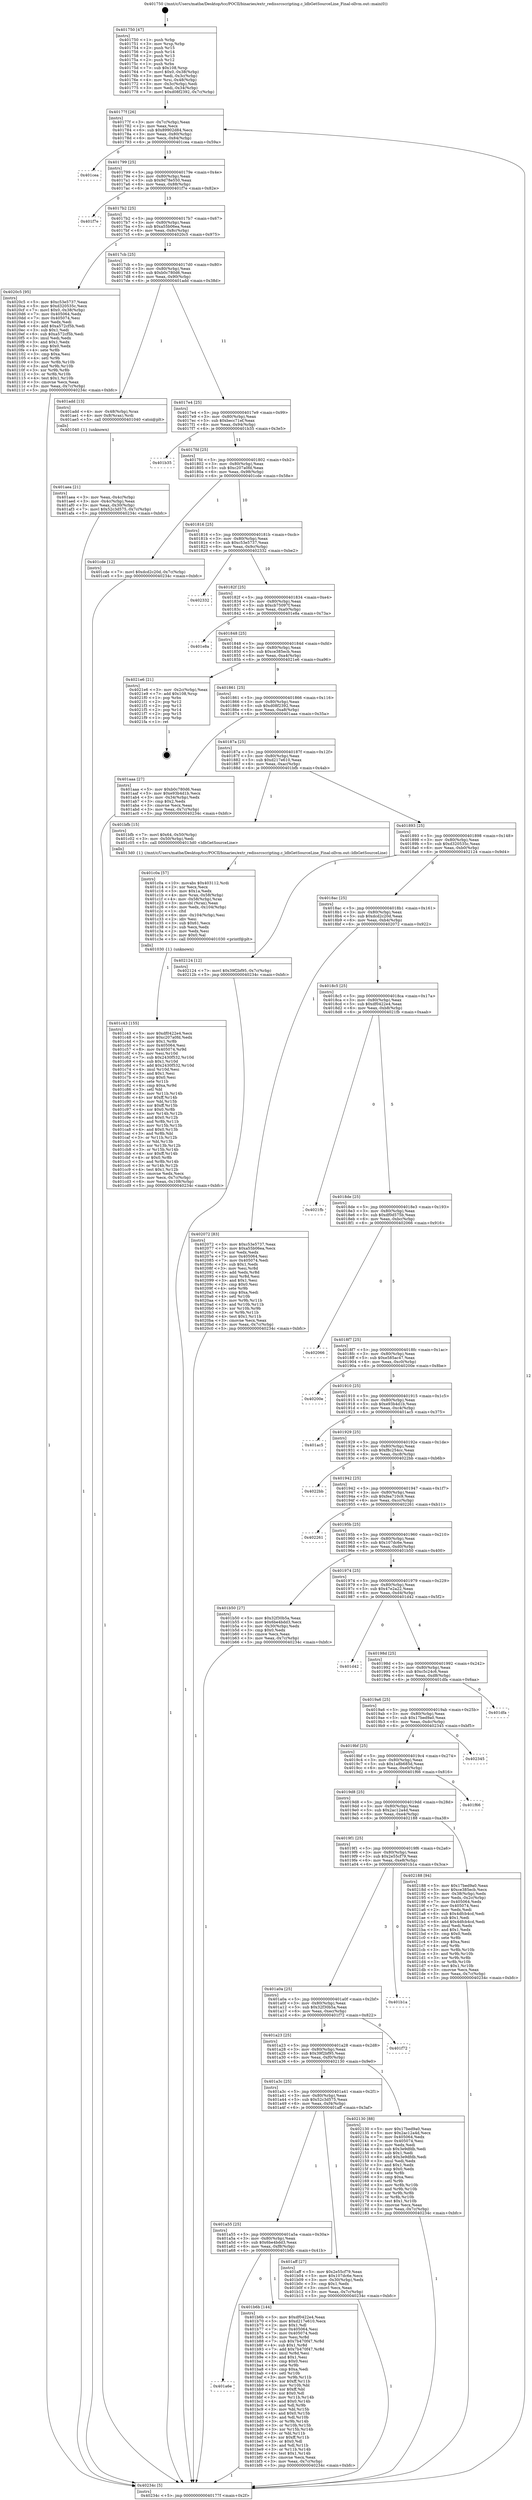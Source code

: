 digraph "0x401750" {
  label = "0x401750 (/mnt/c/Users/mathe/Desktop/tcc/POCII/binaries/extr_redissrcscripting.c_ldbGetSourceLine_Final-ollvm.out::main(0))"
  labelloc = "t"
  node[shape=record]

  Entry [label="",width=0.3,height=0.3,shape=circle,fillcolor=black,style=filled]
  "0x40177f" [label="{
     0x40177f [26]\l
     | [instrs]\l
     &nbsp;&nbsp;0x40177f \<+3\>: mov -0x7c(%rbp),%eax\l
     &nbsp;&nbsp;0x401782 \<+2\>: mov %eax,%ecx\l
     &nbsp;&nbsp;0x401784 \<+6\>: sub $0x89902d84,%ecx\l
     &nbsp;&nbsp;0x40178a \<+3\>: mov %eax,-0x80(%rbp)\l
     &nbsp;&nbsp;0x40178d \<+6\>: mov %ecx,-0x84(%rbp)\l
     &nbsp;&nbsp;0x401793 \<+6\>: je 0000000000401cea \<main+0x59a\>\l
  }"]
  "0x401cea" [label="{
     0x401cea\l
  }", style=dashed]
  "0x401799" [label="{
     0x401799 [25]\l
     | [instrs]\l
     &nbsp;&nbsp;0x401799 \<+5\>: jmp 000000000040179e \<main+0x4e\>\l
     &nbsp;&nbsp;0x40179e \<+3\>: mov -0x80(%rbp),%eax\l
     &nbsp;&nbsp;0x4017a1 \<+5\>: sub $0x9d78e550,%eax\l
     &nbsp;&nbsp;0x4017a6 \<+6\>: mov %eax,-0x88(%rbp)\l
     &nbsp;&nbsp;0x4017ac \<+6\>: je 0000000000401f7e \<main+0x82e\>\l
  }"]
  Exit [label="",width=0.3,height=0.3,shape=circle,fillcolor=black,style=filled,peripheries=2]
  "0x401f7e" [label="{
     0x401f7e\l
  }", style=dashed]
  "0x4017b2" [label="{
     0x4017b2 [25]\l
     | [instrs]\l
     &nbsp;&nbsp;0x4017b2 \<+5\>: jmp 00000000004017b7 \<main+0x67\>\l
     &nbsp;&nbsp;0x4017b7 \<+3\>: mov -0x80(%rbp),%eax\l
     &nbsp;&nbsp;0x4017ba \<+5\>: sub $0xa55b06ea,%eax\l
     &nbsp;&nbsp;0x4017bf \<+6\>: mov %eax,-0x8c(%rbp)\l
     &nbsp;&nbsp;0x4017c5 \<+6\>: je 00000000004020c5 \<main+0x975\>\l
  }"]
  "0x401c43" [label="{
     0x401c43 [155]\l
     | [instrs]\l
     &nbsp;&nbsp;0x401c43 \<+5\>: mov $0xdf0422e4,%ecx\l
     &nbsp;&nbsp;0x401c48 \<+5\>: mov $0xc207a0fd,%edx\l
     &nbsp;&nbsp;0x401c4d \<+3\>: mov $0x1,%r8b\l
     &nbsp;&nbsp;0x401c50 \<+7\>: mov 0x405064,%esi\l
     &nbsp;&nbsp;0x401c57 \<+8\>: mov 0x405074,%r9d\l
     &nbsp;&nbsp;0x401c5f \<+3\>: mov %esi,%r10d\l
     &nbsp;&nbsp;0x401c62 \<+7\>: sub $0x2430f532,%r10d\l
     &nbsp;&nbsp;0x401c69 \<+4\>: sub $0x1,%r10d\l
     &nbsp;&nbsp;0x401c6d \<+7\>: add $0x2430f532,%r10d\l
     &nbsp;&nbsp;0x401c74 \<+4\>: imul %r10d,%esi\l
     &nbsp;&nbsp;0x401c78 \<+3\>: and $0x1,%esi\l
     &nbsp;&nbsp;0x401c7b \<+3\>: cmp $0x0,%esi\l
     &nbsp;&nbsp;0x401c7e \<+4\>: sete %r11b\l
     &nbsp;&nbsp;0x401c82 \<+4\>: cmp $0xa,%r9d\l
     &nbsp;&nbsp;0x401c86 \<+3\>: setl %bl\l
     &nbsp;&nbsp;0x401c89 \<+3\>: mov %r11b,%r14b\l
     &nbsp;&nbsp;0x401c8c \<+4\>: xor $0xff,%r14b\l
     &nbsp;&nbsp;0x401c90 \<+3\>: mov %bl,%r15b\l
     &nbsp;&nbsp;0x401c93 \<+4\>: xor $0xff,%r15b\l
     &nbsp;&nbsp;0x401c97 \<+4\>: xor $0x0,%r8b\l
     &nbsp;&nbsp;0x401c9b \<+3\>: mov %r14b,%r12b\l
     &nbsp;&nbsp;0x401c9e \<+4\>: and $0x0,%r12b\l
     &nbsp;&nbsp;0x401ca2 \<+3\>: and %r8b,%r11b\l
     &nbsp;&nbsp;0x401ca5 \<+3\>: mov %r15b,%r13b\l
     &nbsp;&nbsp;0x401ca8 \<+4\>: and $0x0,%r13b\l
     &nbsp;&nbsp;0x401cac \<+3\>: and %r8b,%bl\l
     &nbsp;&nbsp;0x401caf \<+3\>: or %r11b,%r12b\l
     &nbsp;&nbsp;0x401cb2 \<+3\>: or %bl,%r13b\l
     &nbsp;&nbsp;0x401cb5 \<+3\>: xor %r13b,%r12b\l
     &nbsp;&nbsp;0x401cb8 \<+3\>: or %r15b,%r14b\l
     &nbsp;&nbsp;0x401cbb \<+4\>: xor $0xff,%r14b\l
     &nbsp;&nbsp;0x401cbf \<+4\>: or $0x0,%r8b\l
     &nbsp;&nbsp;0x401cc3 \<+3\>: and %r8b,%r14b\l
     &nbsp;&nbsp;0x401cc6 \<+3\>: or %r14b,%r12b\l
     &nbsp;&nbsp;0x401cc9 \<+4\>: test $0x1,%r12b\l
     &nbsp;&nbsp;0x401ccd \<+3\>: cmovne %edx,%ecx\l
     &nbsp;&nbsp;0x401cd0 \<+3\>: mov %ecx,-0x7c(%rbp)\l
     &nbsp;&nbsp;0x401cd3 \<+6\>: mov %eax,-0x108(%rbp)\l
     &nbsp;&nbsp;0x401cd9 \<+5\>: jmp 000000000040234c \<main+0xbfc\>\l
  }"]
  "0x4020c5" [label="{
     0x4020c5 [95]\l
     | [instrs]\l
     &nbsp;&nbsp;0x4020c5 \<+5\>: mov $0xc53e5737,%eax\l
     &nbsp;&nbsp;0x4020ca \<+5\>: mov $0xd320535c,%ecx\l
     &nbsp;&nbsp;0x4020cf \<+7\>: movl $0x0,-0x38(%rbp)\l
     &nbsp;&nbsp;0x4020d6 \<+7\>: mov 0x405064,%edx\l
     &nbsp;&nbsp;0x4020dd \<+7\>: mov 0x405074,%esi\l
     &nbsp;&nbsp;0x4020e4 \<+2\>: mov %edx,%edi\l
     &nbsp;&nbsp;0x4020e6 \<+6\>: add $0xa572cf5b,%edi\l
     &nbsp;&nbsp;0x4020ec \<+3\>: sub $0x1,%edi\l
     &nbsp;&nbsp;0x4020ef \<+6\>: sub $0xa572cf5b,%edi\l
     &nbsp;&nbsp;0x4020f5 \<+3\>: imul %edi,%edx\l
     &nbsp;&nbsp;0x4020f8 \<+3\>: and $0x1,%edx\l
     &nbsp;&nbsp;0x4020fb \<+3\>: cmp $0x0,%edx\l
     &nbsp;&nbsp;0x4020fe \<+4\>: sete %r8b\l
     &nbsp;&nbsp;0x402102 \<+3\>: cmp $0xa,%esi\l
     &nbsp;&nbsp;0x402105 \<+4\>: setl %r9b\l
     &nbsp;&nbsp;0x402109 \<+3\>: mov %r8b,%r10b\l
     &nbsp;&nbsp;0x40210c \<+3\>: and %r9b,%r10b\l
     &nbsp;&nbsp;0x40210f \<+3\>: xor %r9b,%r8b\l
     &nbsp;&nbsp;0x402112 \<+3\>: or %r8b,%r10b\l
     &nbsp;&nbsp;0x402115 \<+4\>: test $0x1,%r10b\l
     &nbsp;&nbsp;0x402119 \<+3\>: cmovne %ecx,%eax\l
     &nbsp;&nbsp;0x40211c \<+3\>: mov %eax,-0x7c(%rbp)\l
     &nbsp;&nbsp;0x40211f \<+5\>: jmp 000000000040234c \<main+0xbfc\>\l
  }"]
  "0x4017cb" [label="{
     0x4017cb [25]\l
     | [instrs]\l
     &nbsp;&nbsp;0x4017cb \<+5\>: jmp 00000000004017d0 \<main+0x80\>\l
     &nbsp;&nbsp;0x4017d0 \<+3\>: mov -0x80(%rbp),%eax\l
     &nbsp;&nbsp;0x4017d3 \<+5\>: sub $0xb0c780d6,%eax\l
     &nbsp;&nbsp;0x4017d8 \<+6\>: mov %eax,-0x90(%rbp)\l
     &nbsp;&nbsp;0x4017de \<+6\>: je 0000000000401add \<main+0x38d\>\l
  }"]
  "0x401c0a" [label="{
     0x401c0a [57]\l
     | [instrs]\l
     &nbsp;&nbsp;0x401c0a \<+10\>: movabs $0x403112,%rdi\l
     &nbsp;&nbsp;0x401c14 \<+2\>: xor %ecx,%ecx\l
     &nbsp;&nbsp;0x401c16 \<+5\>: mov $0x1a,%edx\l
     &nbsp;&nbsp;0x401c1b \<+4\>: mov %rax,-0x58(%rbp)\l
     &nbsp;&nbsp;0x401c1f \<+4\>: mov -0x58(%rbp),%rax\l
     &nbsp;&nbsp;0x401c23 \<+3\>: movsbl (%rax),%eax\l
     &nbsp;&nbsp;0x401c26 \<+6\>: mov %edx,-0x104(%rbp)\l
     &nbsp;&nbsp;0x401c2c \<+1\>: cltd\l
     &nbsp;&nbsp;0x401c2d \<+6\>: mov -0x104(%rbp),%esi\l
     &nbsp;&nbsp;0x401c33 \<+2\>: idiv %esi\l
     &nbsp;&nbsp;0x401c35 \<+3\>: sub $0x61,%ecx\l
     &nbsp;&nbsp;0x401c38 \<+2\>: sub %ecx,%edx\l
     &nbsp;&nbsp;0x401c3a \<+2\>: mov %edx,%esi\l
     &nbsp;&nbsp;0x401c3c \<+2\>: mov $0x0,%al\l
     &nbsp;&nbsp;0x401c3e \<+5\>: call 0000000000401030 \<printf@plt\>\l
     | [calls]\l
     &nbsp;&nbsp;0x401030 \{1\} (unknown)\l
  }"]
  "0x401add" [label="{
     0x401add [13]\l
     | [instrs]\l
     &nbsp;&nbsp;0x401add \<+4\>: mov -0x48(%rbp),%rax\l
     &nbsp;&nbsp;0x401ae1 \<+4\>: mov 0x8(%rax),%rdi\l
     &nbsp;&nbsp;0x401ae5 \<+5\>: call 0000000000401040 \<atoi@plt\>\l
     | [calls]\l
     &nbsp;&nbsp;0x401040 \{1\} (unknown)\l
  }"]
  "0x4017e4" [label="{
     0x4017e4 [25]\l
     | [instrs]\l
     &nbsp;&nbsp;0x4017e4 \<+5\>: jmp 00000000004017e9 \<main+0x99\>\l
     &nbsp;&nbsp;0x4017e9 \<+3\>: mov -0x80(%rbp),%eax\l
     &nbsp;&nbsp;0x4017ec \<+5\>: sub $0xbecc71ef,%eax\l
     &nbsp;&nbsp;0x4017f1 \<+6\>: mov %eax,-0x94(%rbp)\l
     &nbsp;&nbsp;0x4017f7 \<+6\>: je 0000000000401b35 \<main+0x3e5\>\l
  }"]
  "0x401a6e" [label="{
     0x401a6e\l
  }", style=dashed]
  "0x401b35" [label="{
     0x401b35\l
  }", style=dashed]
  "0x4017fd" [label="{
     0x4017fd [25]\l
     | [instrs]\l
     &nbsp;&nbsp;0x4017fd \<+5\>: jmp 0000000000401802 \<main+0xb2\>\l
     &nbsp;&nbsp;0x401802 \<+3\>: mov -0x80(%rbp),%eax\l
     &nbsp;&nbsp;0x401805 \<+5\>: sub $0xc207a0fd,%eax\l
     &nbsp;&nbsp;0x40180a \<+6\>: mov %eax,-0x98(%rbp)\l
     &nbsp;&nbsp;0x401810 \<+6\>: je 0000000000401cde \<main+0x58e\>\l
  }"]
  "0x401b6b" [label="{
     0x401b6b [144]\l
     | [instrs]\l
     &nbsp;&nbsp;0x401b6b \<+5\>: mov $0xdf0422e4,%eax\l
     &nbsp;&nbsp;0x401b70 \<+5\>: mov $0xd217e610,%ecx\l
     &nbsp;&nbsp;0x401b75 \<+2\>: mov $0x1,%dl\l
     &nbsp;&nbsp;0x401b77 \<+7\>: mov 0x405064,%esi\l
     &nbsp;&nbsp;0x401b7e \<+7\>: mov 0x405074,%edi\l
     &nbsp;&nbsp;0x401b85 \<+3\>: mov %esi,%r8d\l
     &nbsp;&nbsp;0x401b88 \<+7\>: sub $0x7b470f47,%r8d\l
     &nbsp;&nbsp;0x401b8f \<+4\>: sub $0x1,%r8d\l
     &nbsp;&nbsp;0x401b93 \<+7\>: add $0x7b470f47,%r8d\l
     &nbsp;&nbsp;0x401b9a \<+4\>: imul %r8d,%esi\l
     &nbsp;&nbsp;0x401b9e \<+3\>: and $0x1,%esi\l
     &nbsp;&nbsp;0x401ba1 \<+3\>: cmp $0x0,%esi\l
     &nbsp;&nbsp;0x401ba4 \<+4\>: sete %r9b\l
     &nbsp;&nbsp;0x401ba8 \<+3\>: cmp $0xa,%edi\l
     &nbsp;&nbsp;0x401bab \<+4\>: setl %r10b\l
     &nbsp;&nbsp;0x401baf \<+3\>: mov %r9b,%r11b\l
     &nbsp;&nbsp;0x401bb2 \<+4\>: xor $0xff,%r11b\l
     &nbsp;&nbsp;0x401bb6 \<+3\>: mov %r10b,%bl\l
     &nbsp;&nbsp;0x401bb9 \<+3\>: xor $0xff,%bl\l
     &nbsp;&nbsp;0x401bbc \<+3\>: xor $0x0,%dl\l
     &nbsp;&nbsp;0x401bbf \<+3\>: mov %r11b,%r14b\l
     &nbsp;&nbsp;0x401bc2 \<+4\>: and $0x0,%r14b\l
     &nbsp;&nbsp;0x401bc6 \<+3\>: and %dl,%r9b\l
     &nbsp;&nbsp;0x401bc9 \<+3\>: mov %bl,%r15b\l
     &nbsp;&nbsp;0x401bcc \<+4\>: and $0x0,%r15b\l
     &nbsp;&nbsp;0x401bd0 \<+3\>: and %dl,%r10b\l
     &nbsp;&nbsp;0x401bd3 \<+3\>: or %r9b,%r14b\l
     &nbsp;&nbsp;0x401bd6 \<+3\>: or %r10b,%r15b\l
     &nbsp;&nbsp;0x401bd9 \<+3\>: xor %r15b,%r14b\l
     &nbsp;&nbsp;0x401bdc \<+3\>: or %bl,%r11b\l
     &nbsp;&nbsp;0x401bdf \<+4\>: xor $0xff,%r11b\l
     &nbsp;&nbsp;0x401be3 \<+3\>: or $0x0,%dl\l
     &nbsp;&nbsp;0x401be6 \<+3\>: and %dl,%r11b\l
     &nbsp;&nbsp;0x401be9 \<+3\>: or %r11b,%r14b\l
     &nbsp;&nbsp;0x401bec \<+4\>: test $0x1,%r14b\l
     &nbsp;&nbsp;0x401bf0 \<+3\>: cmovne %ecx,%eax\l
     &nbsp;&nbsp;0x401bf3 \<+3\>: mov %eax,-0x7c(%rbp)\l
     &nbsp;&nbsp;0x401bf6 \<+5\>: jmp 000000000040234c \<main+0xbfc\>\l
  }"]
  "0x401cde" [label="{
     0x401cde [12]\l
     | [instrs]\l
     &nbsp;&nbsp;0x401cde \<+7\>: movl $0xdcd2c20d,-0x7c(%rbp)\l
     &nbsp;&nbsp;0x401ce5 \<+5\>: jmp 000000000040234c \<main+0xbfc\>\l
  }"]
  "0x401816" [label="{
     0x401816 [25]\l
     | [instrs]\l
     &nbsp;&nbsp;0x401816 \<+5\>: jmp 000000000040181b \<main+0xcb\>\l
     &nbsp;&nbsp;0x40181b \<+3\>: mov -0x80(%rbp),%eax\l
     &nbsp;&nbsp;0x40181e \<+5\>: sub $0xc53e5737,%eax\l
     &nbsp;&nbsp;0x401823 \<+6\>: mov %eax,-0x9c(%rbp)\l
     &nbsp;&nbsp;0x401829 \<+6\>: je 0000000000402332 \<main+0xbe2\>\l
  }"]
  "0x401a55" [label="{
     0x401a55 [25]\l
     | [instrs]\l
     &nbsp;&nbsp;0x401a55 \<+5\>: jmp 0000000000401a5a \<main+0x30a\>\l
     &nbsp;&nbsp;0x401a5a \<+3\>: mov -0x80(%rbp),%eax\l
     &nbsp;&nbsp;0x401a5d \<+5\>: sub $0x6be4bdd3,%eax\l
     &nbsp;&nbsp;0x401a62 \<+6\>: mov %eax,-0xf8(%rbp)\l
     &nbsp;&nbsp;0x401a68 \<+6\>: je 0000000000401b6b \<main+0x41b\>\l
  }"]
  "0x402332" [label="{
     0x402332\l
  }", style=dashed]
  "0x40182f" [label="{
     0x40182f [25]\l
     | [instrs]\l
     &nbsp;&nbsp;0x40182f \<+5\>: jmp 0000000000401834 \<main+0xe4\>\l
     &nbsp;&nbsp;0x401834 \<+3\>: mov -0x80(%rbp),%eax\l
     &nbsp;&nbsp;0x401837 \<+5\>: sub $0xcb75097f,%eax\l
     &nbsp;&nbsp;0x40183c \<+6\>: mov %eax,-0xa0(%rbp)\l
     &nbsp;&nbsp;0x401842 \<+6\>: je 0000000000401e8a \<main+0x73a\>\l
  }"]
  "0x401aff" [label="{
     0x401aff [27]\l
     | [instrs]\l
     &nbsp;&nbsp;0x401aff \<+5\>: mov $0x2e55cf79,%eax\l
     &nbsp;&nbsp;0x401b04 \<+5\>: mov $0x107dc6e,%ecx\l
     &nbsp;&nbsp;0x401b09 \<+3\>: mov -0x30(%rbp),%edx\l
     &nbsp;&nbsp;0x401b0c \<+3\>: cmp $0x1,%edx\l
     &nbsp;&nbsp;0x401b0f \<+3\>: cmovl %ecx,%eax\l
     &nbsp;&nbsp;0x401b12 \<+3\>: mov %eax,-0x7c(%rbp)\l
     &nbsp;&nbsp;0x401b15 \<+5\>: jmp 000000000040234c \<main+0xbfc\>\l
  }"]
  "0x401e8a" [label="{
     0x401e8a\l
  }", style=dashed]
  "0x401848" [label="{
     0x401848 [25]\l
     | [instrs]\l
     &nbsp;&nbsp;0x401848 \<+5\>: jmp 000000000040184d \<main+0xfd\>\l
     &nbsp;&nbsp;0x40184d \<+3\>: mov -0x80(%rbp),%eax\l
     &nbsp;&nbsp;0x401850 \<+5\>: sub $0xce385ecb,%eax\l
     &nbsp;&nbsp;0x401855 \<+6\>: mov %eax,-0xa4(%rbp)\l
     &nbsp;&nbsp;0x40185b \<+6\>: je 00000000004021e6 \<main+0xa96\>\l
  }"]
  "0x401a3c" [label="{
     0x401a3c [25]\l
     | [instrs]\l
     &nbsp;&nbsp;0x401a3c \<+5\>: jmp 0000000000401a41 \<main+0x2f1\>\l
     &nbsp;&nbsp;0x401a41 \<+3\>: mov -0x80(%rbp),%eax\l
     &nbsp;&nbsp;0x401a44 \<+5\>: sub $0x52c3d575,%eax\l
     &nbsp;&nbsp;0x401a49 \<+6\>: mov %eax,-0xf4(%rbp)\l
     &nbsp;&nbsp;0x401a4f \<+6\>: je 0000000000401aff \<main+0x3af\>\l
  }"]
  "0x4021e6" [label="{
     0x4021e6 [21]\l
     | [instrs]\l
     &nbsp;&nbsp;0x4021e6 \<+3\>: mov -0x2c(%rbp),%eax\l
     &nbsp;&nbsp;0x4021e9 \<+7\>: add $0x108,%rsp\l
     &nbsp;&nbsp;0x4021f0 \<+1\>: pop %rbx\l
     &nbsp;&nbsp;0x4021f1 \<+2\>: pop %r12\l
     &nbsp;&nbsp;0x4021f3 \<+2\>: pop %r13\l
     &nbsp;&nbsp;0x4021f5 \<+2\>: pop %r14\l
     &nbsp;&nbsp;0x4021f7 \<+2\>: pop %r15\l
     &nbsp;&nbsp;0x4021f9 \<+1\>: pop %rbp\l
     &nbsp;&nbsp;0x4021fa \<+1\>: ret\l
  }"]
  "0x401861" [label="{
     0x401861 [25]\l
     | [instrs]\l
     &nbsp;&nbsp;0x401861 \<+5\>: jmp 0000000000401866 \<main+0x116\>\l
     &nbsp;&nbsp;0x401866 \<+3\>: mov -0x80(%rbp),%eax\l
     &nbsp;&nbsp;0x401869 \<+5\>: sub $0xd08f2392,%eax\l
     &nbsp;&nbsp;0x40186e \<+6\>: mov %eax,-0xa8(%rbp)\l
     &nbsp;&nbsp;0x401874 \<+6\>: je 0000000000401aaa \<main+0x35a\>\l
  }"]
  "0x402130" [label="{
     0x402130 [88]\l
     | [instrs]\l
     &nbsp;&nbsp;0x402130 \<+5\>: mov $0x17bed9a0,%eax\l
     &nbsp;&nbsp;0x402135 \<+5\>: mov $0x2ac12a4d,%ecx\l
     &nbsp;&nbsp;0x40213a \<+7\>: mov 0x405064,%edx\l
     &nbsp;&nbsp;0x402141 \<+7\>: mov 0x405074,%esi\l
     &nbsp;&nbsp;0x402148 \<+2\>: mov %edx,%edi\l
     &nbsp;&nbsp;0x40214a \<+6\>: sub $0x3e9dfdb,%edi\l
     &nbsp;&nbsp;0x402150 \<+3\>: sub $0x1,%edi\l
     &nbsp;&nbsp;0x402153 \<+6\>: add $0x3e9dfdb,%edi\l
     &nbsp;&nbsp;0x402159 \<+3\>: imul %edi,%edx\l
     &nbsp;&nbsp;0x40215c \<+3\>: and $0x1,%edx\l
     &nbsp;&nbsp;0x40215f \<+3\>: cmp $0x0,%edx\l
     &nbsp;&nbsp;0x402162 \<+4\>: sete %r8b\l
     &nbsp;&nbsp;0x402166 \<+3\>: cmp $0xa,%esi\l
     &nbsp;&nbsp;0x402169 \<+4\>: setl %r9b\l
     &nbsp;&nbsp;0x40216d \<+3\>: mov %r8b,%r10b\l
     &nbsp;&nbsp;0x402170 \<+3\>: and %r9b,%r10b\l
     &nbsp;&nbsp;0x402173 \<+3\>: xor %r9b,%r8b\l
     &nbsp;&nbsp;0x402176 \<+3\>: or %r8b,%r10b\l
     &nbsp;&nbsp;0x402179 \<+4\>: test $0x1,%r10b\l
     &nbsp;&nbsp;0x40217d \<+3\>: cmovne %ecx,%eax\l
     &nbsp;&nbsp;0x402180 \<+3\>: mov %eax,-0x7c(%rbp)\l
     &nbsp;&nbsp;0x402183 \<+5\>: jmp 000000000040234c \<main+0xbfc\>\l
  }"]
  "0x401aaa" [label="{
     0x401aaa [27]\l
     | [instrs]\l
     &nbsp;&nbsp;0x401aaa \<+5\>: mov $0xb0c780d6,%eax\l
     &nbsp;&nbsp;0x401aaf \<+5\>: mov $0xe93b4d1b,%ecx\l
     &nbsp;&nbsp;0x401ab4 \<+3\>: mov -0x34(%rbp),%edx\l
     &nbsp;&nbsp;0x401ab7 \<+3\>: cmp $0x2,%edx\l
     &nbsp;&nbsp;0x401aba \<+3\>: cmovne %ecx,%eax\l
     &nbsp;&nbsp;0x401abd \<+3\>: mov %eax,-0x7c(%rbp)\l
     &nbsp;&nbsp;0x401ac0 \<+5\>: jmp 000000000040234c \<main+0xbfc\>\l
  }"]
  "0x40187a" [label="{
     0x40187a [25]\l
     | [instrs]\l
     &nbsp;&nbsp;0x40187a \<+5\>: jmp 000000000040187f \<main+0x12f\>\l
     &nbsp;&nbsp;0x40187f \<+3\>: mov -0x80(%rbp),%eax\l
     &nbsp;&nbsp;0x401882 \<+5\>: sub $0xd217e610,%eax\l
     &nbsp;&nbsp;0x401887 \<+6\>: mov %eax,-0xac(%rbp)\l
     &nbsp;&nbsp;0x40188d \<+6\>: je 0000000000401bfb \<main+0x4ab\>\l
  }"]
  "0x40234c" [label="{
     0x40234c [5]\l
     | [instrs]\l
     &nbsp;&nbsp;0x40234c \<+5\>: jmp 000000000040177f \<main+0x2f\>\l
  }"]
  "0x401750" [label="{
     0x401750 [47]\l
     | [instrs]\l
     &nbsp;&nbsp;0x401750 \<+1\>: push %rbp\l
     &nbsp;&nbsp;0x401751 \<+3\>: mov %rsp,%rbp\l
     &nbsp;&nbsp;0x401754 \<+2\>: push %r15\l
     &nbsp;&nbsp;0x401756 \<+2\>: push %r14\l
     &nbsp;&nbsp;0x401758 \<+2\>: push %r13\l
     &nbsp;&nbsp;0x40175a \<+2\>: push %r12\l
     &nbsp;&nbsp;0x40175c \<+1\>: push %rbx\l
     &nbsp;&nbsp;0x40175d \<+7\>: sub $0x108,%rsp\l
     &nbsp;&nbsp;0x401764 \<+7\>: movl $0x0,-0x38(%rbp)\l
     &nbsp;&nbsp;0x40176b \<+3\>: mov %edi,-0x3c(%rbp)\l
     &nbsp;&nbsp;0x40176e \<+4\>: mov %rsi,-0x48(%rbp)\l
     &nbsp;&nbsp;0x401772 \<+3\>: mov -0x3c(%rbp),%edi\l
     &nbsp;&nbsp;0x401775 \<+3\>: mov %edi,-0x34(%rbp)\l
     &nbsp;&nbsp;0x401778 \<+7\>: movl $0xd08f2392,-0x7c(%rbp)\l
  }"]
  "0x401aea" [label="{
     0x401aea [21]\l
     | [instrs]\l
     &nbsp;&nbsp;0x401aea \<+3\>: mov %eax,-0x4c(%rbp)\l
     &nbsp;&nbsp;0x401aed \<+3\>: mov -0x4c(%rbp),%eax\l
     &nbsp;&nbsp;0x401af0 \<+3\>: mov %eax,-0x30(%rbp)\l
     &nbsp;&nbsp;0x401af3 \<+7\>: movl $0x52c3d575,-0x7c(%rbp)\l
     &nbsp;&nbsp;0x401afa \<+5\>: jmp 000000000040234c \<main+0xbfc\>\l
  }"]
  "0x401a23" [label="{
     0x401a23 [25]\l
     | [instrs]\l
     &nbsp;&nbsp;0x401a23 \<+5\>: jmp 0000000000401a28 \<main+0x2d8\>\l
     &nbsp;&nbsp;0x401a28 \<+3\>: mov -0x80(%rbp),%eax\l
     &nbsp;&nbsp;0x401a2b \<+5\>: sub $0x39f2bf95,%eax\l
     &nbsp;&nbsp;0x401a30 \<+6\>: mov %eax,-0xf0(%rbp)\l
     &nbsp;&nbsp;0x401a36 \<+6\>: je 0000000000402130 \<main+0x9e0\>\l
  }"]
  "0x401bfb" [label="{
     0x401bfb [15]\l
     | [instrs]\l
     &nbsp;&nbsp;0x401bfb \<+7\>: movl $0x64,-0x50(%rbp)\l
     &nbsp;&nbsp;0x401c02 \<+3\>: mov -0x50(%rbp),%edi\l
     &nbsp;&nbsp;0x401c05 \<+5\>: call 00000000004013d0 \<ldbGetSourceLine\>\l
     | [calls]\l
     &nbsp;&nbsp;0x4013d0 \{1\} (/mnt/c/Users/mathe/Desktop/tcc/POCII/binaries/extr_redissrcscripting.c_ldbGetSourceLine_Final-ollvm.out::ldbGetSourceLine)\l
  }"]
  "0x401893" [label="{
     0x401893 [25]\l
     | [instrs]\l
     &nbsp;&nbsp;0x401893 \<+5\>: jmp 0000000000401898 \<main+0x148\>\l
     &nbsp;&nbsp;0x401898 \<+3\>: mov -0x80(%rbp),%eax\l
     &nbsp;&nbsp;0x40189b \<+5\>: sub $0xd320535c,%eax\l
     &nbsp;&nbsp;0x4018a0 \<+6\>: mov %eax,-0xb0(%rbp)\l
     &nbsp;&nbsp;0x4018a6 \<+6\>: je 0000000000402124 \<main+0x9d4\>\l
  }"]
  "0x401f72" [label="{
     0x401f72\l
  }", style=dashed]
  "0x402124" [label="{
     0x402124 [12]\l
     | [instrs]\l
     &nbsp;&nbsp;0x402124 \<+7\>: movl $0x39f2bf95,-0x7c(%rbp)\l
     &nbsp;&nbsp;0x40212b \<+5\>: jmp 000000000040234c \<main+0xbfc\>\l
  }"]
  "0x4018ac" [label="{
     0x4018ac [25]\l
     | [instrs]\l
     &nbsp;&nbsp;0x4018ac \<+5\>: jmp 00000000004018b1 \<main+0x161\>\l
     &nbsp;&nbsp;0x4018b1 \<+3\>: mov -0x80(%rbp),%eax\l
     &nbsp;&nbsp;0x4018b4 \<+5\>: sub $0xdcd2c20d,%eax\l
     &nbsp;&nbsp;0x4018b9 \<+6\>: mov %eax,-0xb4(%rbp)\l
     &nbsp;&nbsp;0x4018bf \<+6\>: je 0000000000402072 \<main+0x922\>\l
  }"]
  "0x401a0a" [label="{
     0x401a0a [25]\l
     | [instrs]\l
     &nbsp;&nbsp;0x401a0a \<+5\>: jmp 0000000000401a0f \<main+0x2bf\>\l
     &nbsp;&nbsp;0x401a0f \<+3\>: mov -0x80(%rbp),%eax\l
     &nbsp;&nbsp;0x401a12 \<+5\>: sub $0x32f30b5a,%eax\l
     &nbsp;&nbsp;0x401a17 \<+6\>: mov %eax,-0xec(%rbp)\l
     &nbsp;&nbsp;0x401a1d \<+6\>: je 0000000000401f72 \<main+0x822\>\l
  }"]
  "0x402072" [label="{
     0x402072 [83]\l
     | [instrs]\l
     &nbsp;&nbsp;0x402072 \<+5\>: mov $0xc53e5737,%eax\l
     &nbsp;&nbsp;0x402077 \<+5\>: mov $0xa55b06ea,%ecx\l
     &nbsp;&nbsp;0x40207c \<+2\>: xor %edx,%edx\l
     &nbsp;&nbsp;0x40207e \<+7\>: mov 0x405064,%esi\l
     &nbsp;&nbsp;0x402085 \<+7\>: mov 0x405074,%edi\l
     &nbsp;&nbsp;0x40208c \<+3\>: sub $0x1,%edx\l
     &nbsp;&nbsp;0x40208f \<+3\>: mov %esi,%r8d\l
     &nbsp;&nbsp;0x402092 \<+3\>: add %edx,%r8d\l
     &nbsp;&nbsp;0x402095 \<+4\>: imul %r8d,%esi\l
     &nbsp;&nbsp;0x402099 \<+3\>: and $0x1,%esi\l
     &nbsp;&nbsp;0x40209c \<+3\>: cmp $0x0,%esi\l
     &nbsp;&nbsp;0x40209f \<+4\>: sete %r9b\l
     &nbsp;&nbsp;0x4020a3 \<+3\>: cmp $0xa,%edi\l
     &nbsp;&nbsp;0x4020a6 \<+4\>: setl %r10b\l
     &nbsp;&nbsp;0x4020aa \<+3\>: mov %r9b,%r11b\l
     &nbsp;&nbsp;0x4020ad \<+3\>: and %r10b,%r11b\l
     &nbsp;&nbsp;0x4020b0 \<+3\>: xor %r10b,%r9b\l
     &nbsp;&nbsp;0x4020b3 \<+3\>: or %r9b,%r11b\l
     &nbsp;&nbsp;0x4020b6 \<+4\>: test $0x1,%r11b\l
     &nbsp;&nbsp;0x4020ba \<+3\>: cmovne %ecx,%eax\l
     &nbsp;&nbsp;0x4020bd \<+3\>: mov %eax,-0x7c(%rbp)\l
     &nbsp;&nbsp;0x4020c0 \<+5\>: jmp 000000000040234c \<main+0xbfc\>\l
  }"]
  "0x4018c5" [label="{
     0x4018c5 [25]\l
     | [instrs]\l
     &nbsp;&nbsp;0x4018c5 \<+5\>: jmp 00000000004018ca \<main+0x17a\>\l
     &nbsp;&nbsp;0x4018ca \<+3\>: mov -0x80(%rbp),%eax\l
     &nbsp;&nbsp;0x4018cd \<+5\>: sub $0xdf0422e4,%eax\l
     &nbsp;&nbsp;0x4018d2 \<+6\>: mov %eax,-0xb8(%rbp)\l
     &nbsp;&nbsp;0x4018d8 \<+6\>: je 00000000004021fb \<main+0xaab\>\l
  }"]
  "0x401b1a" [label="{
     0x401b1a\l
  }", style=dashed]
  "0x4021fb" [label="{
     0x4021fb\l
  }", style=dashed]
  "0x4018de" [label="{
     0x4018de [25]\l
     | [instrs]\l
     &nbsp;&nbsp;0x4018de \<+5\>: jmp 00000000004018e3 \<main+0x193\>\l
     &nbsp;&nbsp;0x4018e3 \<+3\>: mov -0x80(%rbp),%eax\l
     &nbsp;&nbsp;0x4018e6 \<+5\>: sub $0xdf0d575b,%eax\l
     &nbsp;&nbsp;0x4018eb \<+6\>: mov %eax,-0xbc(%rbp)\l
     &nbsp;&nbsp;0x4018f1 \<+6\>: je 0000000000402066 \<main+0x916\>\l
  }"]
  "0x4019f1" [label="{
     0x4019f1 [25]\l
     | [instrs]\l
     &nbsp;&nbsp;0x4019f1 \<+5\>: jmp 00000000004019f6 \<main+0x2a6\>\l
     &nbsp;&nbsp;0x4019f6 \<+3\>: mov -0x80(%rbp),%eax\l
     &nbsp;&nbsp;0x4019f9 \<+5\>: sub $0x2e55cf79,%eax\l
     &nbsp;&nbsp;0x4019fe \<+6\>: mov %eax,-0xe8(%rbp)\l
     &nbsp;&nbsp;0x401a04 \<+6\>: je 0000000000401b1a \<main+0x3ca\>\l
  }"]
  "0x402066" [label="{
     0x402066\l
  }", style=dashed]
  "0x4018f7" [label="{
     0x4018f7 [25]\l
     | [instrs]\l
     &nbsp;&nbsp;0x4018f7 \<+5\>: jmp 00000000004018fc \<main+0x1ac\>\l
     &nbsp;&nbsp;0x4018fc \<+3\>: mov -0x80(%rbp),%eax\l
     &nbsp;&nbsp;0x4018ff \<+5\>: sub $0xe585ac47,%eax\l
     &nbsp;&nbsp;0x401904 \<+6\>: mov %eax,-0xc0(%rbp)\l
     &nbsp;&nbsp;0x40190a \<+6\>: je 000000000040200e \<main+0x8be\>\l
  }"]
  "0x402188" [label="{
     0x402188 [94]\l
     | [instrs]\l
     &nbsp;&nbsp;0x402188 \<+5\>: mov $0x17bed9a0,%eax\l
     &nbsp;&nbsp;0x40218d \<+5\>: mov $0xce385ecb,%ecx\l
     &nbsp;&nbsp;0x402192 \<+3\>: mov -0x38(%rbp),%edx\l
     &nbsp;&nbsp;0x402195 \<+3\>: mov %edx,-0x2c(%rbp)\l
     &nbsp;&nbsp;0x402198 \<+7\>: mov 0x405064,%edx\l
     &nbsp;&nbsp;0x40219f \<+7\>: mov 0x405074,%esi\l
     &nbsp;&nbsp;0x4021a6 \<+2\>: mov %edx,%edi\l
     &nbsp;&nbsp;0x4021a8 \<+6\>: sub $0x4dfcb4cd,%edi\l
     &nbsp;&nbsp;0x4021ae \<+3\>: sub $0x1,%edi\l
     &nbsp;&nbsp;0x4021b1 \<+6\>: add $0x4dfcb4cd,%edi\l
     &nbsp;&nbsp;0x4021b7 \<+3\>: imul %edi,%edx\l
     &nbsp;&nbsp;0x4021ba \<+3\>: and $0x1,%edx\l
     &nbsp;&nbsp;0x4021bd \<+3\>: cmp $0x0,%edx\l
     &nbsp;&nbsp;0x4021c0 \<+4\>: sete %r8b\l
     &nbsp;&nbsp;0x4021c4 \<+3\>: cmp $0xa,%esi\l
     &nbsp;&nbsp;0x4021c7 \<+4\>: setl %r9b\l
     &nbsp;&nbsp;0x4021cb \<+3\>: mov %r8b,%r10b\l
     &nbsp;&nbsp;0x4021ce \<+3\>: and %r9b,%r10b\l
     &nbsp;&nbsp;0x4021d1 \<+3\>: xor %r9b,%r8b\l
     &nbsp;&nbsp;0x4021d4 \<+3\>: or %r8b,%r10b\l
     &nbsp;&nbsp;0x4021d7 \<+4\>: test $0x1,%r10b\l
     &nbsp;&nbsp;0x4021db \<+3\>: cmovne %ecx,%eax\l
     &nbsp;&nbsp;0x4021de \<+3\>: mov %eax,-0x7c(%rbp)\l
     &nbsp;&nbsp;0x4021e1 \<+5\>: jmp 000000000040234c \<main+0xbfc\>\l
  }"]
  "0x40200e" [label="{
     0x40200e\l
  }", style=dashed]
  "0x401910" [label="{
     0x401910 [25]\l
     | [instrs]\l
     &nbsp;&nbsp;0x401910 \<+5\>: jmp 0000000000401915 \<main+0x1c5\>\l
     &nbsp;&nbsp;0x401915 \<+3\>: mov -0x80(%rbp),%eax\l
     &nbsp;&nbsp;0x401918 \<+5\>: sub $0xe93b4d1b,%eax\l
     &nbsp;&nbsp;0x40191d \<+6\>: mov %eax,-0xc4(%rbp)\l
     &nbsp;&nbsp;0x401923 \<+6\>: je 0000000000401ac5 \<main+0x375\>\l
  }"]
  "0x4019d8" [label="{
     0x4019d8 [25]\l
     | [instrs]\l
     &nbsp;&nbsp;0x4019d8 \<+5\>: jmp 00000000004019dd \<main+0x28d\>\l
     &nbsp;&nbsp;0x4019dd \<+3\>: mov -0x80(%rbp),%eax\l
     &nbsp;&nbsp;0x4019e0 \<+5\>: sub $0x2ac12a4d,%eax\l
     &nbsp;&nbsp;0x4019e5 \<+6\>: mov %eax,-0xe4(%rbp)\l
     &nbsp;&nbsp;0x4019eb \<+6\>: je 0000000000402188 \<main+0xa38\>\l
  }"]
  "0x401ac5" [label="{
     0x401ac5\l
  }", style=dashed]
  "0x401929" [label="{
     0x401929 [25]\l
     | [instrs]\l
     &nbsp;&nbsp;0x401929 \<+5\>: jmp 000000000040192e \<main+0x1de\>\l
     &nbsp;&nbsp;0x40192e \<+3\>: mov -0x80(%rbp),%eax\l
     &nbsp;&nbsp;0x401931 \<+5\>: sub $0xf8c254cc,%eax\l
     &nbsp;&nbsp;0x401936 \<+6\>: mov %eax,-0xc8(%rbp)\l
     &nbsp;&nbsp;0x40193c \<+6\>: je 00000000004022bb \<main+0xb6b\>\l
  }"]
  "0x401f66" [label="{
     0x401f66\l
  }", style=dashed]
  "0x4022bb" [label="{
     0x4022bb\l
  }", style=dashed]
  "0x401942" [label="{
     0x401942 [25]\l
     | [instrs]\l
     &nbsp;&nbsp;0x401942 \<+5\>: jmp 0000000000401947 \<main+0x1f7\>\l
     &nbsp;&nbsp;0x401947 \<+3\>: mov -0x80(%rbp),%eax\l
     &nbsp;&nbsp;0x40194a \<+5\>: sub $0xfea710c9,%eax\l
     &nbsp;&nbsp;0x40194f \<+6\>: mov %eax,-0xcc(%rbp)\l
     &nbsp;&nbsp;0x401955 \<+6\>: je 0000000000402261 \<main+0xb11\>\l
  }"]
  "0x4019bf" [label="{
     0x4019bf [25]\l
     | [instrs]\l
     &nbsp;&nbsp;0x4019bf \<+5\>: jmp 00000000004019c4 \<main+0x274\>\l
     &nbsp;&nbsp;0x4019c4 \<+3\>: mov -0x80(%rbp),%eax\l
     &nbsp;&nbsp;0x4019c7 \<+5\>: sub $0x1a8b685d,%eax\l
     &nbsp;&nbsp;0x4019cc \<+6\>: mov %eax,-0xe0(%rbp)\l
     &nbsp;&nbsp;0x4019d2 \<+6\>: je 0000000000401f66 \<main+0x816\>\l
  }"]
  "0x402261" [label="{
     0x402261\l
  }", style=dashed]
  "0x40195b" [label="{
     0x40195b [25]\l
     | [instrs]\l
     &nbsp;&nbsp;0x40195b \<+5\>: jmp 0000000000401960 \<main+0x210\>\l
     &nbsp;&nbsp;0x401960 \<+3\>: mov -0x80(%rbp),%eax\l
     &nbsp;&nbsp;0x401963 \<+5\>: sub $0x107dc6e,%eax\l
     &nbsp;&nbsp;0x401968 \<+6\>: mov %eax,-0xd0(%rbp)\l
     &nbsp;&nbsp;0x40196e \<+6\>: je 0000000000401b50 \<main+0x400\>\l
  }"]
  "0x402345" [label="{
     0x402345\l
  }", style=dashed]
  "0x401b50" [label="{
     0x401b50 [27]\l
     | [instrs]\l
     &nbsp;&nbsp;0x401b50 \<+5\>: mov $0x32f30b5a,%eax\l
     &nbsp;&nbsp;0x401b55 \<+5\>: mov $0x6be4bdd3,%ecx\l
     &nbsp;&nbsp;0x401b5a \<+3\>: mov -0x30(%rbp),%edx\l
     &nbsp;&nbsp;0x401b5d \<+3\>: cmp $0x0,%edx\l
     &nbsp;&nbsp;0x401b60 \<+3\>: cmove %ecx,%eax\l
     &nbsp;&nbsp;0x401b63 \<+3\>: mov %eax,-0x7c(%rbp)\l
     &nbsp;&nbsp;0x401b66 \<+5\>: jmp 000000000040234c \<main+0xbfc\>\l
  }"]
  "0x401974" [label="{
     0x401974 [25]\l
     | [instrs]\l
     &nbsp;&nbsp;0x401974 \<+5\>: jmp 0000000000401979 \<main+0x229\>\l
     &nbsp;&nbsp;0x401979 \<+3\>: mov -0x80(%rbp),%eax\l
     &nbsp;&nbsp;0x40197c \<+5\>: sub $0x47e2a22,%eax\l
     &nbsp;&nbsp;0x401981 \<+6\>: mov %eax,-0xd4(%rbp)\l
     &nbsp;&nbsp;0x401987 \<+6\>: je 0000000000401d42 \<main+0x5f2\>\l
  }"]
  "0x4019a6" [label="{
     0x4019a6 [25]\l
     | [instrs]\l
     &nbsp;&nbsp;0x4019a6 \<+5\>: jmp 00000000004019ab \<main+0x25b\>\l
     &nbsp;&nbsp;0x4019ab \<+3\>: mov -0x80(%rbp),%eax\l
     &nbsp;&nbsp;0x4019ae \<+5\>: sub $0x17bed9a0,%eax\l
     &nbsp;&nbsp;0x4019b3 \<+6\>: mov %eax,-0xdc(%rbp)\l
     &nbsp;&nbsp;0x4019b9 \<+6\>: je 0000000000402345 \<main+0xbf5\>\l
  }"]
  "0x401d42" [label="{
     0x401d42\l
  }", style=dashed]
  "0x40198d" [label="{
     0x40198d [25]\l
     | [instrs]\l
     &nbsp;&nbsp;0x40198d \<+5\>: jmp 0000000000401992 \<main+0x242\>\l
     &nbsp;&nbsp;0x401992 \<+3\>: mov -0x80(%rbp),%eax\l
     &nbsp;&nbsp;0x401995 \<+5\>: sub $0xc5c24c6,%eax\l
     &nbsp;&nbsp;0x40199a \<+6\>: mov %eax,-0xd8(%rbp)\l
     &nbsp;&nbsp;0x4019a0 \<+6\>: je 0000000000401dfa \<main+0x6aa\>\l
  }"]
  "0x401dfa" [label="{
     0x401dfa\l
  }", style=dashed]
  Entry -> "0x401750" [label=" 1"]
  "0x40177f" -> "0x401cea" [label=" 0"]
  "0x40177f" -> "0x401799" [label=" 13"]
  "0x4021e6" -> Exit [label=" 1"]
  "0x401799" -> "0x401f7e" [label=" 0"]
  "0x401799" -> "0x4017b2" [label=" 13"]
  "0x402188" -> "0x40234c" [label=" 1"]
  "0x4017b2" -> "0x4020c5" [label=" 1"]
  "0x4017b2" -> "0x4017cb" [label=" 12"]
  "0x402130" -> "0x40234c" [label=" 1"]
  "0x4017cb" -> "0x401add" [label=" 1"]
  "0x4017cb" -> "0x4017e4" [label=" 11"]
  "0x402124" -> "0x40234c" [label=" 1"]
  "0x4017e4" -> "0x401b35" [label=" 0"]
  "0x4017e4" -> "0x4017fd" [label=" 11"]
  "0x4020c5" -> "0x40234c" [label=" 1"]
  "0x4017fd" -> "0x401cde" [label=" 1"]
  "0x4017fd" -> "0x401816" [label=" 10"]
  "0x402072" -> "0x40234c" [label=" 1"]
  "0x401816" -> "0x402332" [label=" 0"]
  "0x401816" -> "0x40182f" [label=" 10"]
  "0x401c43" -> "0x40234c" [label=" 1"]
  "0x40182f" -> "0x401e8a" [label=" 0"]
  "0x40182f" -> "0x401848" [label=" 10"]
  "0x401c0a" -> "0x401c43" [label=" 1"]
  "0x401848" -> "0x4021e6" [label=" 1"]
  "0x401848" -> "0x401861" [label=" 9"]
  "0x401b6b" -> "0x40234c" [label=" 1"]
  "0x401861" -> "0x401aaa" [label=" 1"]
  "0x401861" -> "0x40187a" [label=" 8"]
  "0x401aaa" -> "0x40234c" [label=" 1"]
  "0x401750" -> "0x40177f" [label=" 1"]
  "0x40234c" -> "0x40177f" [label=" 12"]
  "0x401add" -> "0x401aea" [label=" 1"]
  "0x401aea" -> "0x40234c" [label=" 1"]
  "0x401a55" -> "0x401a6e" [label=" 0"]
  "0x40187a" -> "0x401bfb" [label=" 1"]
  "0x40187a" -> "0x401893" [label=" 7"]
  "0x401cde" -> "0x40234c" [label=" 1"]
  "0x401893" -> "0x402124" [label=" 1"]
  "0x401893" -> "0x4018ac" [label=" 6"]
  "0x401b50" -> "0x40234c" [label=" 1"]
  "0x4018ac" -> "0x402072" [label=" 1"]
  "0x4018ac" -> "0x4018c5" [label=" 5"]
  "0x401a3c" -> "0x401a55" [label=" 1"]
  "0x4018c5" -> "0x4021fb" [label=" 0"]
  "0x4018c5" -> "0x4018de" [label=" 5"]
  "0x401a3c" -> "0x401aff" [label=" 1"]
  "0x4018de" -> "0x402066" [label=" 0"]
  "0x4018de" -> "0x4018f7" [label=" 5"]
  "0x401a23" -> "0x401a3c" [label=" 2"]
  "0x4018f7" -> "0x40200e" [label=" 0"]
  "0x4018f7" -> "0x401910" [label=" 5"]
  "0x401a23" -> "0x402130" [label=" 1"]
  "0x401910" -> "0x401ac5" [label=" 0"]
  "0x401910" -> "0x401929" [label=" 5"]
  "0x401a0a" -> "0x401a23" [label=" 3"]
  "0x401929" -> "0x4022bb" [label=" 0"]
  "0x401929" -> "0x401942" [label=" 5"]
  "0x401a0a" -> "0x401f72" [label=" 0"]
  "0x401942" -> "0x402261" [label=" 0"]
  "0x401942" -> "0x40195b" [label=" 5"]
  "0x4019f1" -> "0x401a0a" [label=" 3"]
  "0x40195b" -> "0x401b50" [label=" 1"]
  "0x40195b" -> "0x401974" [label=" 4"]
  "0x4019f1" -> "0x401b1a" [label=" 0"]
  "0x401974" -> "0x401d42" [label=" 0"]
  "0x401974" -> "0x40198d" [label=" 4"]
  "0x4019d8" -> "0x4019f1" [label=" 3"]
  "0x40198d" -> "0x401dfa" [label=" 0"]
  "0x40198d" -> "0x4019a6" [label=" 4"]
  "0x401bfb" -> "0x401c0a" [label=" 1"]
  "0x4019a6" -> "0x402345" [label=" 0"]
  "0x4019a6" -> "0x4019bf" [label=" 4"]
  "0x401aff" -> "0x40234c" [label=" 1"]
  "0x4019bf" -> "0x401f66" [label=" 0"]
  "0x4019bf" -> "0x4019d8" [label=" 4"]
  "0x401a55" -> "0x401b6b" [label=" 1"]
  "0x4019d8" -> "0x402188" [label=" 1"]
}
